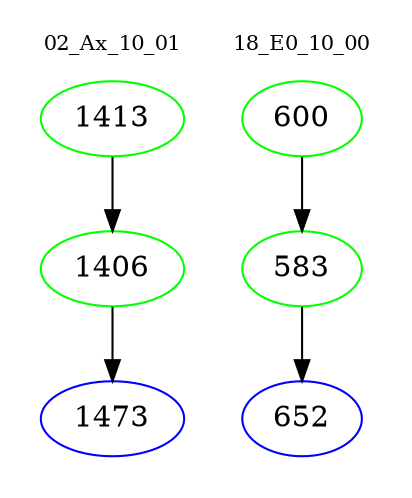 digraph{
subgraph cluster_0 {
color = white
label = "02_Ax_10_01";
fontsize=10;
T0_1413 [label="1413", color="green"]
T0_1413 -> T0_1406 [color="black"]
T0_1406 [label="1406", color="green"]
T0_1406 -> T0_1473 [color="black"]
T0_1473 [label="1473", color="blue"]
}
subgraph cluster_1 {
color = white
label = "18_E0_10_00";
fontsize=10;
T1_600 [label="600", color="green"]
T1_600 -> T1_583 [color="black"]
T1_583 [label="583", color="green"]
T1_583 -> T1_652 [color="black"]
T1_652 [label="652", color="blue"]
}
}
